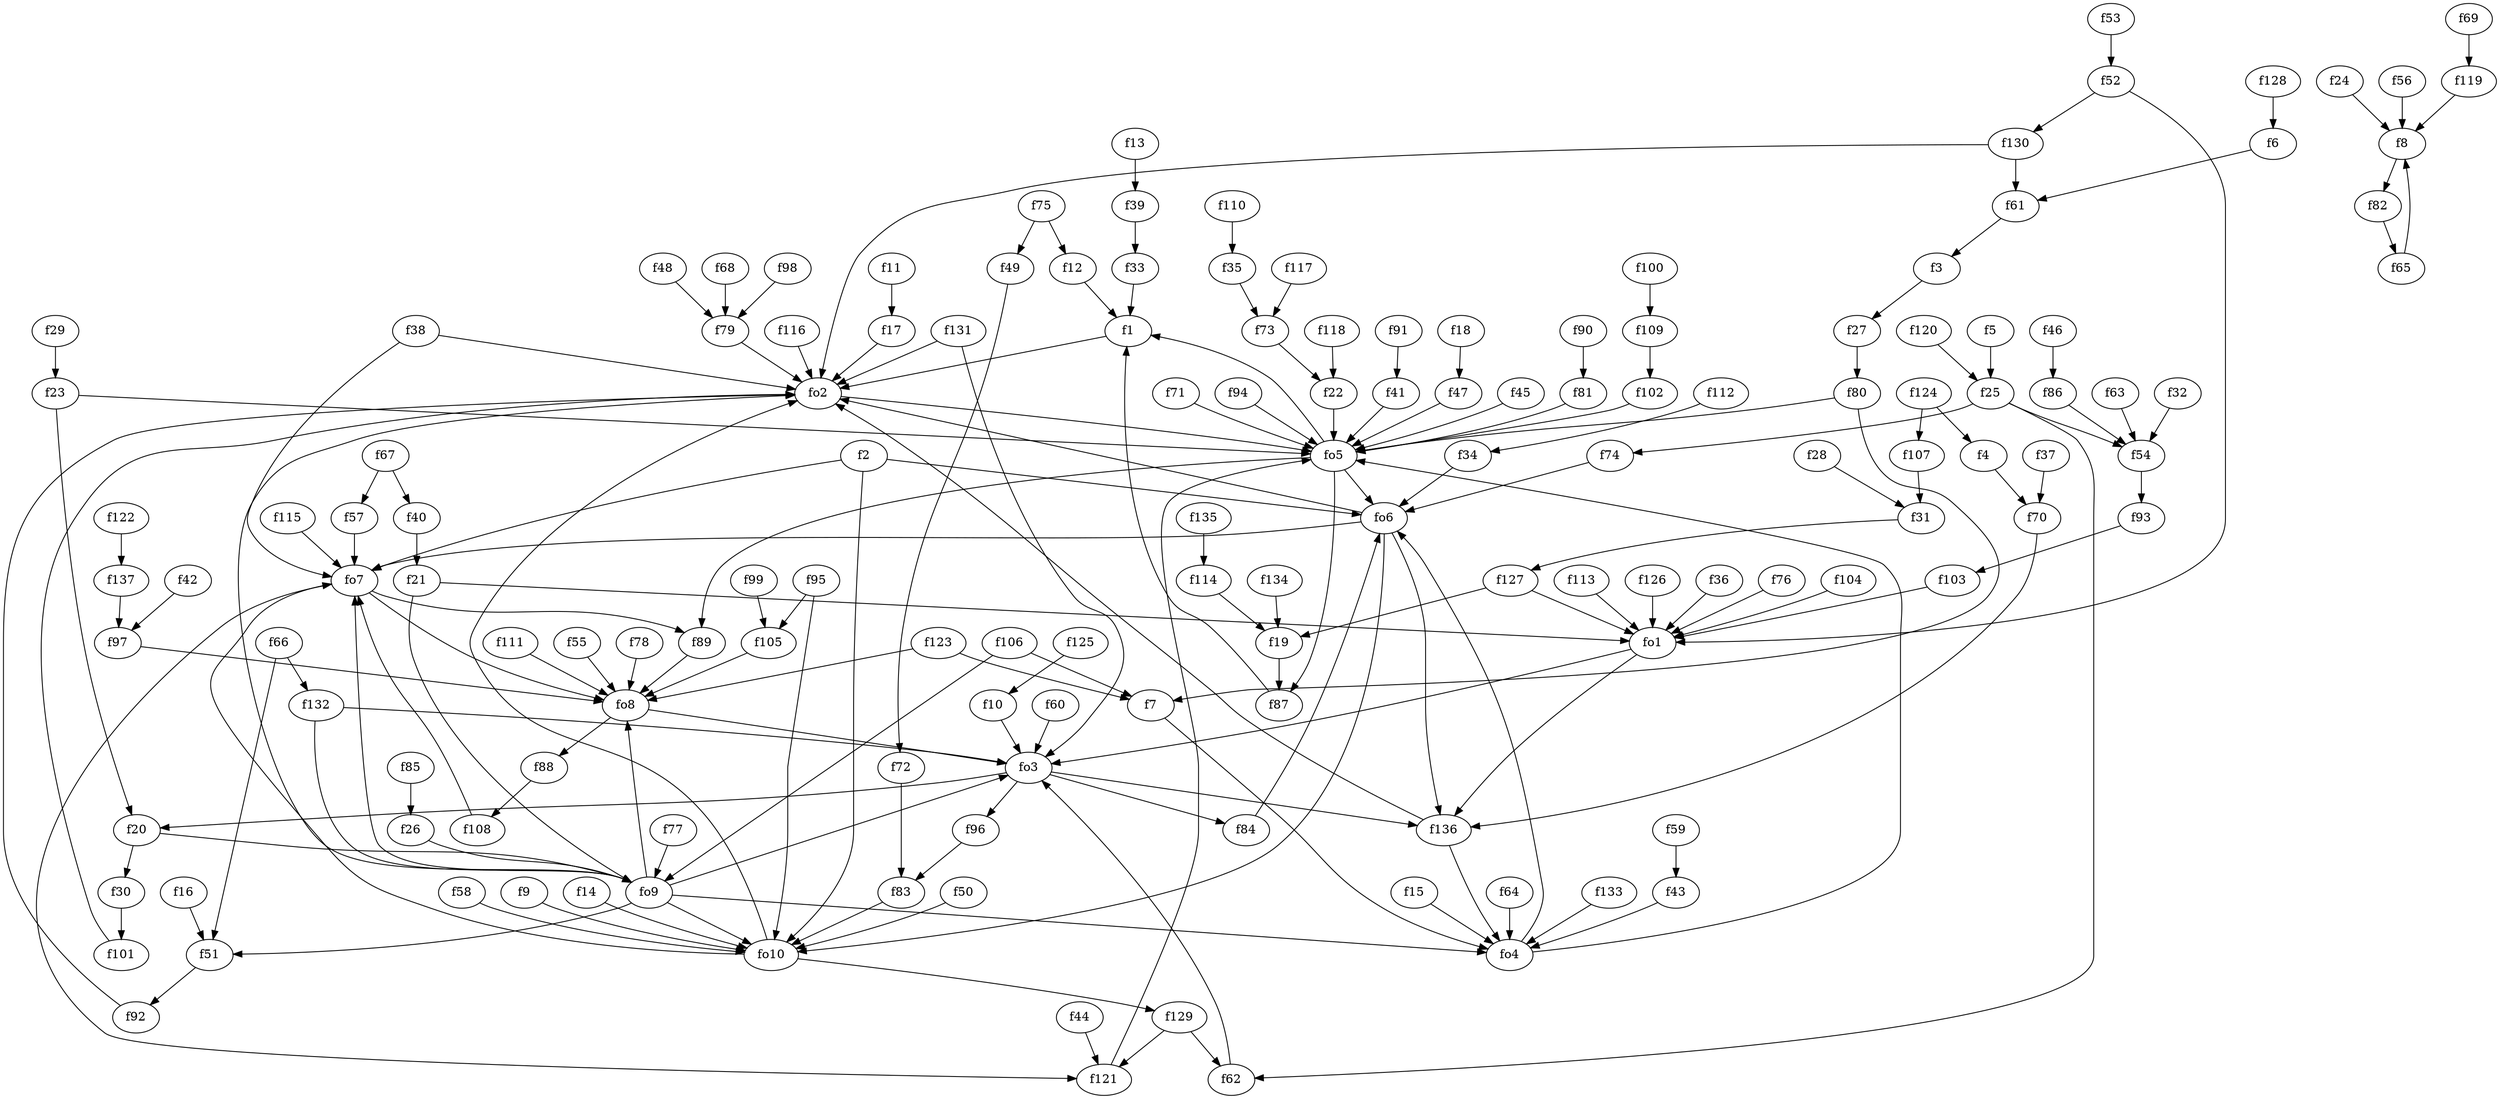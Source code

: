 strict digraph  {
f1;
f2;
f3;
f4;
f5;
f6;
f7;
f8;
f9;
f10;
f11;
f12;
f13;
f14;
f15;
f16;
f17;
f18;
f19;
f20;
f21;
f22;
f23;
f24;
f25;
f26;
f27;
f28;
f29;
f30;
f31;
f32;
f33;
f34;
f35;
f36;
f37;
f38;
f39;
f40;
f41;
f42;
f43;
f44;
f45;
f46;
f47;
f48;
f49;
f50;
f51;
f52;
f53;
f54;
f55;
f56;
f57;
f58;
f59;
f60;
f61;
f62;
f63;
f64;
f65;
f66;
f67;
f68;
f69;
f70;
f71;
f72;
f73;
f74;
f75;
f76;
f77;
f78;
f79;
f80;
f81;
f82;
f83;
f84;
f85;
f86;
f87;
f88;
f89;
f90;
f91;
f92;
f93;
f94;
f95;
f96;
f97;
f98;
f99;
f100;
f101;
f102;
f103;
f104;
f105;
f106;
f107;
f108;
f109;
f110;
f111;
f112;
f113;
f114;
f115;
f116;
f117;
f118;
f119;
f120;
f121;
f122;
f123;
f124;
f125;
f126;
f127;
f128;
f129;
f130;
f131;
f132;
f133;
f134;
f135;
f136;
f137;
fo1;
fo2;
fo3;
fo4;
fo5;
fo6;
fo7;
fo8;
fo9;
fo10;
f1 -> fo2  [weight=2];
f2 -> fo6  [weight=2];
f2 -> fo10  [weight=2];
f2 -> fo7  [weight=2];
f3 -> f27  [weight=2];
f4 -> f70  [weight=2];
f5 -> f25  [weight=2];
f6 -> f61  [weight=2];
f7 -> fo4  [weight=2];
f8 -> f82  [weight=2];
f9 -> fo10  [weight=2];
f10 -> fo3  [weight=2];
f11 -> f17  [weight=2];
f12 -> f1  [weight=2];
f13 -> f39  [weight=2];
f14 -> fo10  [weight=2];
f15 -> fo4  [weight=2];
f16 -> f51  [weight=2];
f17 -> fo2  [weight=2];
f18 -> f47  [weight=2];
f19 -> f87  [weight=2];
f20 -> fo9  [weight=2];
f20 -> f30  [weight=2];
f21 -> fo1  [weight=2];
f21 -> fo9  [weight=2];
f22 -> fo5  [weight=2];
f23 -> f20  [weight=2];
f23 -> fo5  [weight=2];
f24 -> f8  [weight=2];
f25 -> f74  [weight=2];
f25 -> f54  [weight=2];
f25 -> f62  [weight=2];
f26 -> fo9  [weight=2];
f27 -> f80  [weight=2];
f28 -> f31  [weight=2];
f29 -> f23  [weight=2];
f30 -> f101  [weight=2];
f31 -> f127  [weight=2];
f32 -> f54  [weight=2];
f33 -> f1  [weight=2];
f34 -> fo6  [weight=2];
f35 -> f73  [weight=2];
f36 -> fo1  [weight=2];
f37 -> f70  [weight=2];
f38 -> fo2  [weight=2];
f38 -> fo7  [weight=2];
f39 -> f33  [weight=2];
f40 -> f21  [weight=2];
f41 -> fo5  [weight=2];
f42 -> f97  [weight=2];
f43 -> fo4  [weight=2];
f44 -> f121  [weight=2];
f45 -> fo5  [weight=2];
f46 -> f86  [weight=2];
f47 -> fo5  [weight=2];
f48 -> f79  [weight=2];
f49 -> f72  [weight=2];
f50 -> fo10  [weight=2];
f51 -> f92  [weight=2];
f52 -> fo1  [weight=2];
f52 -> f130  [weight=2];
f53 -> f52  [weight=2];
f54 -> f93  [weight=2];
f55 -> fo8  [weight=2];
f56 -> f8  [weight=2];
f57 -> fo7  [weight=2];
f58 -> fo10  [weight=2];
f59 -> f43  [weight=2];
f60 -> fo3  [weight=2];
f61 -> f3  [weight=2];
f62 -> fo3  [weight=2];
f63 -> f54  [weight=2];
f64 -> fo4  [weight=2];
f65 -> f8  [weight=2];
f66 -> f132  [weight=2];
f66 -> f51  [weight=2];
f67 -> f57  [weight=2];
f67 -> f40  [weight=2];
f68 -> f79  [weight=2];
f69 -> f119  [weight=2];
f70 -> f136  [weight=2];
f71 -> fo5  [weight=2];
f72 -> f83  [weight=2];
f73 -> f22  [weight=2];
f74 -> fo6  [weight=2];
f75 -> f49  [weight=2];
f75 -> f12  [weight=2];
f76 -> fo1  [weight=2];
f77 -> fo9  [weight=2];
f78 -> fo8  [weight=2];
f79 -> fo2  [weight=2];
f80 -> f7  [weight=2];
f80 -> fo5  [weight=2];
f81 -> fo5  [weight=2];
f82 -> f65  [weight=2];
f83 -> fo10  [weight=2];
f84 -> fo6  [weight=2];
f85 -> f26  [weight=2];
f86 -> f54  [weight=2];
f87 -> f1  [weight=2];
f88 -> f108  [weight=2];
f89 -> fo8  [weight=2];
f90 -> f81  [weight=2];
f91 -> f41  [weight=2];
f92 -> fo2  [weight=2];
f93 -> f103  [weight=2];
f94 -> fo5  [weight=2];
f95 -> fo10  [weight=2];
f95 -> f105  [weight=2];
f96 -> f83  [weight=2];
f97 -> fo8  [weight=2];
f98 -> f79  [weight=2];
f99 -> f105  [weight=2];
f100 -> f109  [weight=2];
f101 -> fo2  [weight=2];
f102 -> fo5  [weight=2];
f103 -> fo1  [weight=2];
f104 -> fo1  [weight=2];
f105 -> fo8  [weight=2];
f106 -> f7  [weight=2];
f106 -> fo9  [weight=2];
f107 -> f31  [weight=2];
f108 -> fo7  [weight=2];
f109 -> f102  [weight=2];
f110 -> f35  [weight=2];
f111 -> fo8  [weight=2];
f112 -> f34  [weight=2];
f113 -> fo1  [weight=2];
f114 -> f19  [weight=2];
f115 -> fo7  [weight=2];
f116 -> fo2  [weight=2];
f117 -> f73  [weight=2];
f118 -> f22  [weight=2];
f119 -> f8  [weight=2];
f120 -> f25  [weight=2];
f121 -> fo5  [weight=2];
f122 -> f137  [weight=2];
f123 -> fo8  [weight=2];
f123 -> f7  [weight=2];
f124 -> f107  [weight=2];
f124 -> f4  [weight=2];
f125 -> f10  [weight=2];
f126 -> fo1  [weight=2];
f127 -> fo1  [weight=2];
f127 -> f19  [weight=2];
f128 -> f6  [weight=2];
f129 -> f62  [weight=2];
f129 -> f121  [weight=2];
f130 -> fo2  [weight=2];
f130 -> f61  [weight=2];
f131 -> fo2  [weight=2];
f131 -> fo3  [weight=2];
f132 -> fo9  [weight=2];
f132 -> fo3  [weight=2];
f133 -> fo4  [weight=2];
f134 -> f19  [weight=2];
f135 -> f114  [weight=2];
f136 -> fo4  [weight=2];
f136 -> fo2  [weight=2];
f137 -> f97  [weight=2];
fo1 -> f136  [weight=2];
fo1 -> fo3  [weight=2];
fo2 -> fo5  [weight=2];
fo3 -> f136  [weight=2];
fo3 -> f96  [weight=2];
fo3 -> f84  [weight=2];
fo3 -> f20  [weight=2];
fo4 -> fo5  [weight=2];
fo4 -> fo6  [weight=2];
fo5 -> f1  [weight=2];
fo5 -> f89  [weight=2];
fo5 -> fo6  [weight=2];
fo5 -> f87  [weight=2];
fo6 -> fo10  [weight=2];
fo6 -> fo2  [weight=2];
fo6 -> f136  [weight=2];
fo6 -> fo7  [weight=2];
fo7 -> f89  [weight=2];
fo7 -> f121  [weight=2];
fo7 -> fo8  [weight=2];
fo8 -> fo3  [weight=2];
fo8 -> f88  [weight=2];
fo9 -> fo7  [weight=2];
fo9 -> fo10  [weight=2];
fo9 -> fo3  [weight=2];
fo9 -> fo8  [weight=2];
fo9 -> fo2  [weight=2];
fo9 -> f51  [weight=2];
fo9 -> fo4  [weight=2];
fo10 -> fo2  [weight=2];
fo10 -> fo7  [weight=2];
fo10 -> f129  [weight=2];
}

